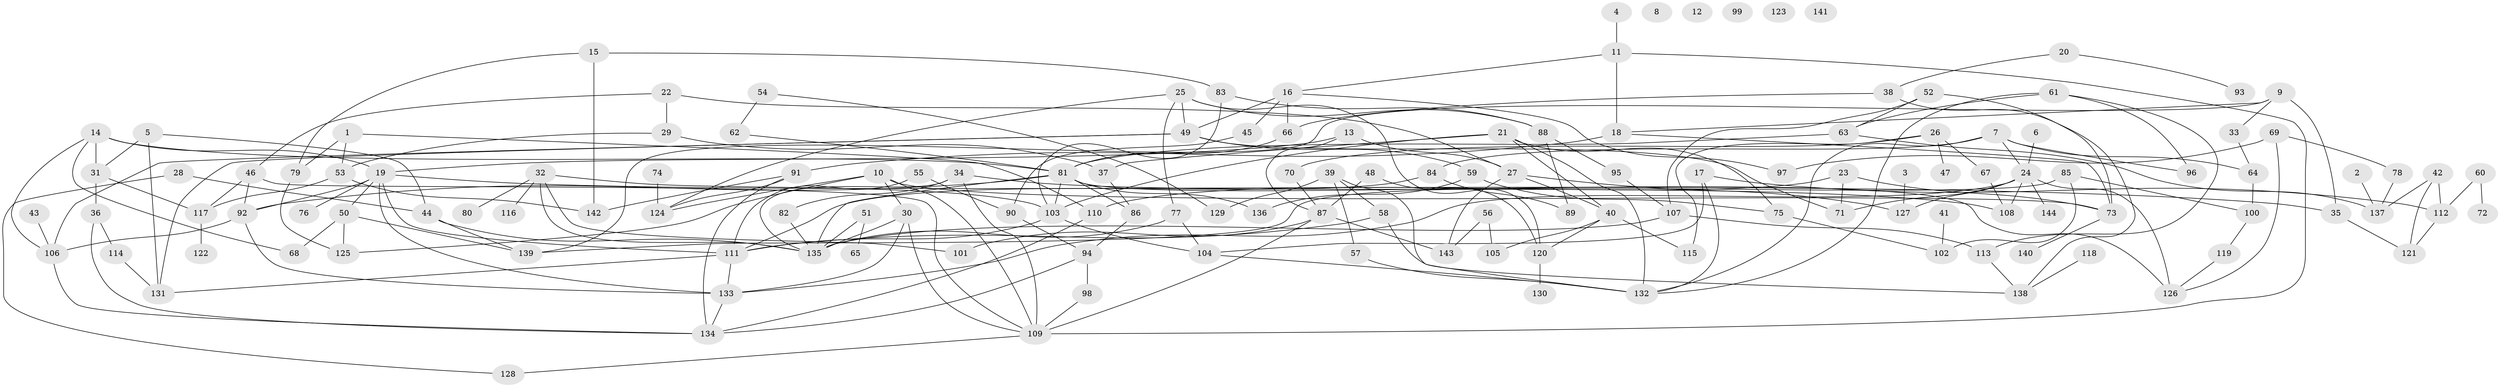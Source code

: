 // coarse degree distribution, {3: 0.2, 1: 0.14, 7: 0.05, 16: 0.01, 0: 0.05, 4: 0.15, 10: 0.01, 6: 0.04, 5: 0.06, 8: 0.04, 2: 0.22, 9: 0.01, 11: 0.01, 13: 0.01}
// Generated by graph-tools (version 1.1) at 2025/16/03/04/25 18:16:32]
// undirected, 144 vertices, 226 edges
graph export_dot {
graph [start="1"]
  node [color=gray90,style=filled];
  1;
  2;
  3;
  4;
  5;
  6;
  7;
  8;
  9;
  10;
  11;
  12;
  13;
  14;
  15;
  16;
  17;
  18;
  19;
  20;
  21;
  22;
  23;
  24;
  25;
  26;
  27;
  28;
  29;
  30;
  31;
  32;
  33;
  34;
  35;
  36;
  37;
  38;
  39;
  40;
  41;
  42;
  43;
  44;
  45;
  46;
  47;
  48;
  49;
  50;
  51;
  52;
  53;
  54;
  55;
  56;
  57;
  58;
  59;
  60;
  61;
  62;
  63;
  64;
  65;
  66;
  67;
  68;
  69;
  70;
  71;
  72;
  73;
  74;
  75;
  76;
  77;
  78;
  79;
  80;
  81;
  82;
  83;
  84;
  85;
  86;
  87;
  88;
  89;
  90;
  91;
  92;
  93;
  94;
  95;
  96;
  97;
  98;
  99;
  100;
  101;
  102;
  103;
  104;
  105;
  106;
  107;
  108;
  109;
  110;
  111;
  112;
  113;
  114;
  115;
  116;
  117;
  118;
  119;
  120;
  121;
  122;
  123;
  124;
  125;
  126;
  127;
  128;
  129;
  130;
  131;
  132;
  133;
  134;
  135;
  136;
  137;
  138;
  139;
  140;
  141;
  142;
  143;
  144;
  1 -- 53;
  1 -- 79;
  1 -- 110;
  2 -- 137;
  3 -- 127;
  4 -- 11;
  5 -- 31;
  5 -- 44;
  5 -- 131;
  6 -- 24;
  7 -- 24;
  7 -- 64;
  7 -- 84;
  7 -- 96;
  7 -- 132;
  9 -- 18;
  9 -- 33;
  9 -- 35;
  9 -- 139;
  10 -- 30;
  10 -- 73;
  10 -- 109;
  10 -- 124;
  10 -- 125;
  11 -- 16;
  11 -- 18;
  11 -- 109;
  13 -- 19;
  13 -- 27;
  13 -- 87;
  14 -- 19;
  14 -- 31;
  14 -- 68;
  14 -- 81;
  14 -- 106;
  15 -- 79;
  15 -- 83;
  15 -- 142;
  16 -- 45;
  16 -- 49;
  16 -- 66;
  16 -- 97;
  17 -- 104;
  17 -- 112;
  17 -- 132;
  18 -- 73;
  18 -- 91;
  19 -- 35;
  19 -- 50;
  19 -- 76;
  19 -- 92;
  19 -- 111;
  19 -- 133;
  20 -- 38;
  20 -- 93;
  21 -- 37;
  21 -- 40;
  21 -- 75;
  21 -- 103;
  21 -- 132;
  22 -- 27;
  22 -- 29;
  22 -- 46;
  23 -- 71;
  23 -- 73;
  23 -- 110;
  24 -- 71;
  24 -- 108;
  24 -- 126;
  24 -- 127;
  24 -- 133;
  24 -- 144;
  25 -- 49;
  25 -- 77;
  25 -- 88;
  25 -- 120;
  25 -- 124;
  26 -- 47;
  26 -- 67;
  26 -- 70;
  26 -- 115;
  27 -- 40;
  27 -- 127;
  27 -- 143;
  28 -- 44;
  28 -- 128;
  29 -- 37;
  29 -- 53;
  30 -- 109;
  30 -- 133;
  30 -- 135;
  31 -- 36;
  31 -- 117;
  32 -- 80;
  32 -- 101;
  32 -- 103;
  32 -- 116;
  32 -- 135;
  33 -- 64;
  34 -- 82;
  34 -- 108;
  34 -- 109;
  34 -- 135;
  35 -- 121;
  36 -- 114;
  36 -- 134;
  37 -- 86;
  38 -- 66;
  38 -- 138;
  39 -- 57;
  39 -- 58;
  39 -- 129;
  39 -- 132;
  40 -- 105;
  40 -- 115;
  40 -- 120;
  41 -- 102;
  42 -- 112;
  42 -- 121;
  42 -- 137;
  43 -- 106;
  44 -- 135;
  44 -- 139;
  45 -- 90;
  46 -- 92;
  46 -- 109;
  46 -- 117;
  48 -- 87;
  48 -- 120;
  49 -- 59;
  49 -- 71;
  49 -- 106;
  49 -- 131;
  50 -- 68;
  50 -- 125;
  50 -- 139;
  51 -- 65;
  51 -- 135;
  52 -- 63;
  52 -- 73;
  52 -- 107;
  53 -- 117;
  53 -- 142;
  54 -- 62;
  54 -- 129;
  55 -- 90;
  55 -- 111;
  56 -- 105;
  56 -- 143;
  57 -- 132;
  58 -- 111;
  58 -- 138;
  59 -- 75;
  59 -- 136;
  60 -- 72;
  60 -- 112;
  61 -- 63;
  61 -- 96;
  61 -- 113;
  61 -- 132;
  62 -- 81;
  63 -- 81;
  63 -- 137;
  64 -- 100;
  66 -- 81;
  67 -- 108;
  69 -- 78;
  69 -- 97;
  69 -- 126;
  70 -- 87;
  73 -- 140;
  74 -- 124;
  75 -- 102;
  77 -- 104;
  77 -- 135;
  78 -- 137;
  79 -- 125;
  81 -- 86;
  81 -- 92;
  81 -- 103;
  81 -- 126;
  81 -- 135;
  81 -- 136;
  82 -- 135;
  83 -- 88;
  83 -- 103;
  84 -- 89;
  84 -- 111;
  85 -- 100;
  85 -- 102;
  85 -- 139;
  86 -- 94;
  87 -- 101;
  87 -- 109;
  87 -- 143;
  88 -- 89;
  88 -- 95;
  90 -- 94;
  91 -- 124;
  91 -- 134;
  91 -- 142;
  92 -- 106;
  92 -- 133;
  94 -- 98;
  94 -- 134;
  95 -- 107;
  98 -- 109;
  100 -- 119;
  103 -- 104;
  103 -- 111;
  104 -- 132;
  106 -- 134;
  107 -- 113;
  107 -- 135;
  109 -- 128;
  110 -- 134;
  111 -- 131;
  111 -- 133;
  112 -- 121;
  113 -- 138;
  114 -- 131;
  117 -- 122;
  118 -- 138;
  119 -- 126;
  120 -- 130;
  133 -- 134;
}

